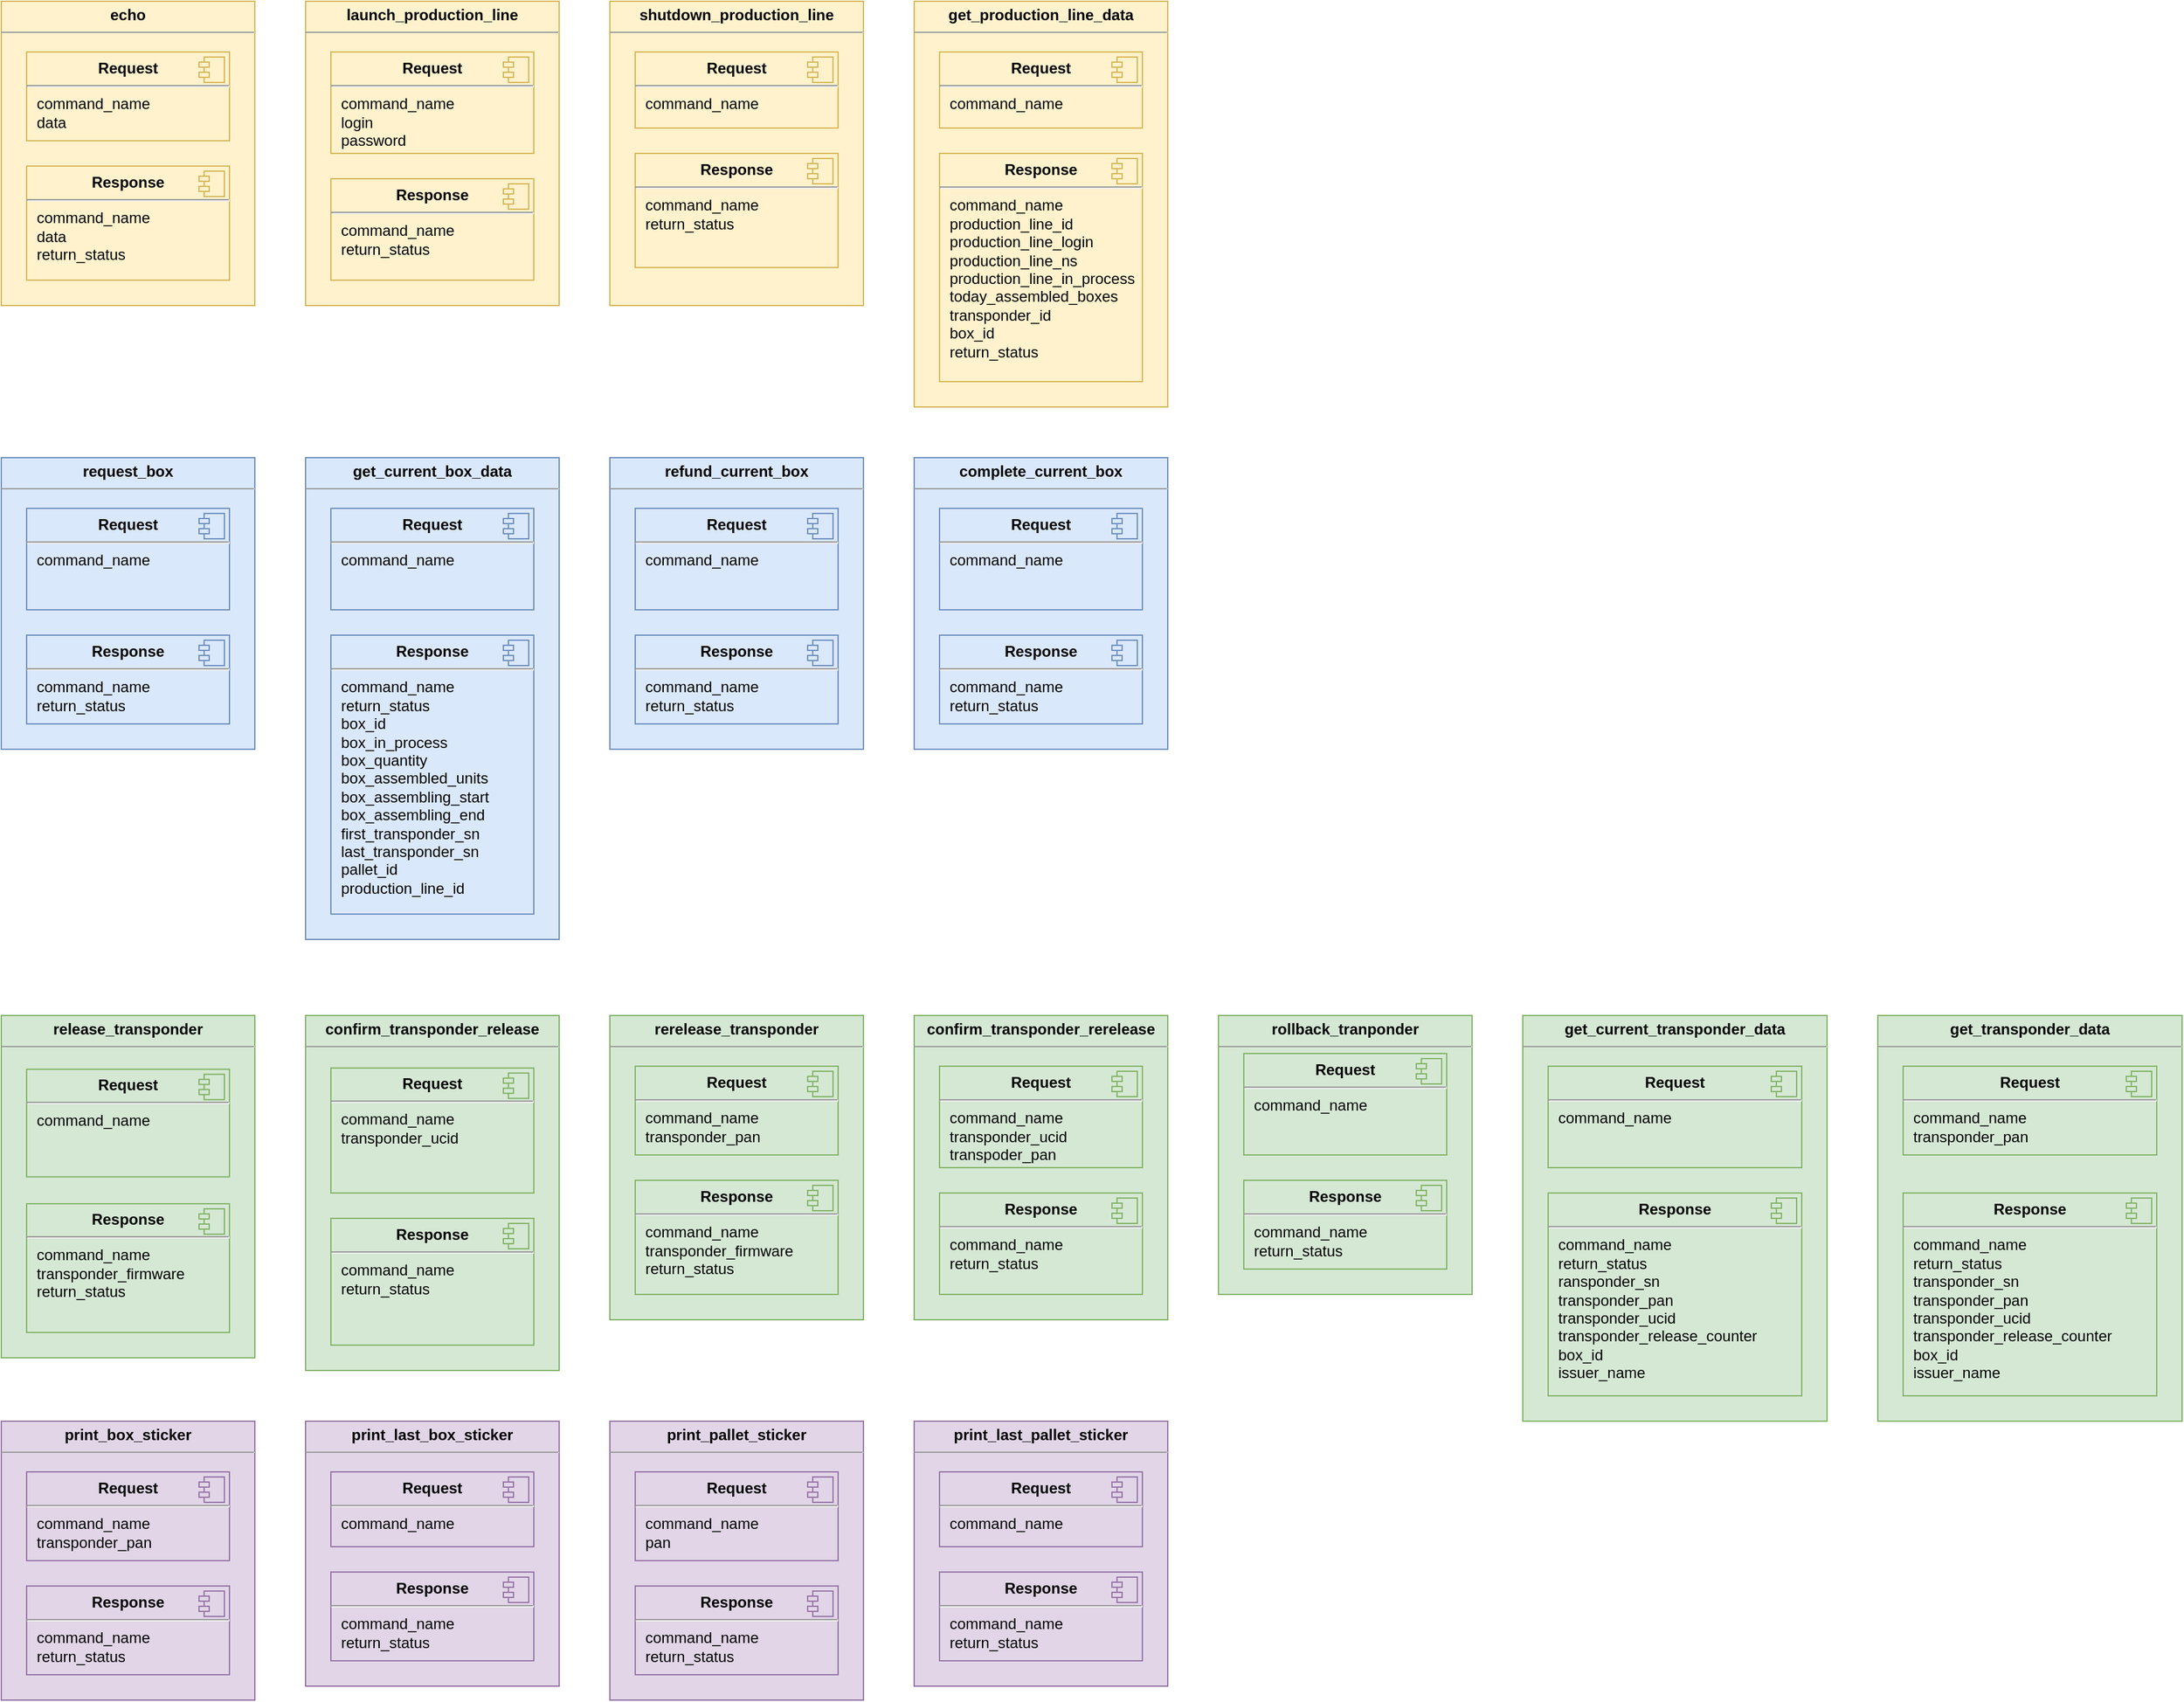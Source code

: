<mxfile version="13.9.9" type="device"><diagram name="Страница — 1" id="kFqAxZqhLaCWA6rK5BQJ"><mxGraphModel dx="1231" dy="3631" grid="1" gridSize="10" guides="1" tooltips="1" connect="1" arrows="1" fold="1" page="0" pageScale="1" pageWidth="3300" pageHeight="4681" math="0" shadow="0"><root><mxCell id="0"/><mxCell id="1" parent="0"/><mxCell id="i1aRWqeUmarmmDyaaDoz-25" value="&lt;p style=&quot;margin: 0px ; margin-top: 4px ; text-align: center&quot;&gt;&lt;b style=&quot;text-align: left&quot;&gt;rerelease_transponder&lt;/b&gt;&lt;br&gt;&lt;/p&gt;&lt;hr size=&quot;1&quot;&gt;&lt;div style=&quot;height: 2px&quot;&gt;&lt;/div&gt;" style="verticalAlign=top;align=left;overflow=fill;fontSize=12;fontFamily=Helvetica;html=1;fillColor=#d5e8d4;strokeColor=#82b366;" parent="1" vertex="1"><mxGeometry x="1320" y="-1240" width="200" height="240" as="geometry"/></mxCell><mxCell id="i1aRWqeUmarmmDyaaDoz-26" value="&lt;p style=&quot;margin: 0px ; margin-top: 6px ; text-align: center&quot;&gt;&lt;span style=&quot;text-align: left&quot;&gt;&lt;b&gt;Request&lt;/b&gt;&lt;/span&gt;&lt;br&gt;&lt;/p&gt;&lt;hr&gt;&lt;p style=&quot;border-color: var(--border-color); margin: 0px 0px 0px 8px;&quot;&gt;command_name&lt;br&gt;&lt;/p&gt;&lt;p style=&quot;border-color: var(--border-color); margin: 0px 0px 0px 8px;&quot;&gt;transponder_pan&lt;/p&gt;&lt;p style=&quot;margin: 0px ; margin-left: 8px&quot;&gt;&lt;br&gt;&lt;/p&gt;&lt;p style=&quot;margin: 0px ; margin-left: 8px&quot;&gt;&lt;br&gt;&lt;/p&gt;" style="align=left;overflow=fill;html=1;dropTarget=0;fillColor=#d5e8d4;strokeColor=#82b366;" parent="1" vertex="1"><mxGeometry x="1340" y="-1200" width="160" height="70" as="geometry"/></mxCell><mxCell id="i1aRWqeUmarmmDyaaDoz-27" value="" style="shape=component;jettyWidth=8;jettyHeight=4;fillColor=#d5e8d4;strokeColor=#82b366;" parent="i1aRWqeUmarmmDyaaDoz-26" vertex="1"><mxGeometry x="1" width="20" height="20" relative="1" as="geometry"><mxPoint x="-24" y="4" as="offset"/></mxGeometry></mxCell><mxCell id="i1aRWqeUmarmmDyaaDoz-28" value="&lt;p style=&quot;margin: 0px ; margin-top: 6px ; text-align: center&quot;&gt;&lt;span style=&quot;text-align: left&quot;&gt;&lt;b&gt;Response&lt;/b&gt;&lt;/span&gt;&lt;br&gt;&lt;/p&gt;&lt;hr&gt;&lt;p style=&quot;margin: 0px 0px 0px 8px&quot;&gt;command_name&lt;br&gt;&lt;/p&gt;&lt;p style=&quot;margin: 0px 0px 0px 8px&quot;&gt;&lt;span&gt;transponder_firmware&lt;/span&gt;&lt;br&gt;&lt;/p&gt;&lt;p style=&quot;margin: 0px ; margin-left: 8px&quot;&gt;return_status&lt;/p&gt;" style="align=left;overflow=fill;html=1;dropTarget=0;fillColor=#d5e8d4;strokeColor=#82b366;" parent="1" vertex="1"><mxGeometry x="1340" y="-1110" width="160" height="90" as="geometry"/></mxCell><mxCell id="i1aRWqeUmarmmDyaaDoz-29" value="" style="shape=component;jettyWidth=8;jettyHeight=4;fillColor=#d5e8d4;strokeColor=#82b366;" parent="i1aRWqeUmarmmDyaaDoz-28" vertex="1"><mxGeometry x="1" width="20" height="20" relative="1" as="geometry"><mxPoint x="-24" y="4" as="offset"/></mxGeometry></mxCell><mxCell id="i1aRWqeUmarmmDyaaDoz-17" value="&lt;p style=&quot;text-align: center ; margin: 4px 0px 0px&quot;&gt;&lt;b&gt;confirm_transponder_release&lt;/b&gt;&lt;/p&gt;&lt;hr size=&quot;1&quot;&gt;&lt;div style=&quot;height: 2px&quot;&gt;&lt;/div&gt;" style="verticalAlign=top;align=left;overflow=fill;fontSize=12;fontFamily=Helvetica;html=1;fillColor=#d5e8d4;strokeColor=#82b366;" parent="1" vertex="1"><mxGeometry x="1080" y="-1240" width="200" height="280" as="geometry"/></mxCell><mxCell id="i1aRWqeUmarmmDyaaDoz-18" value="&lt;p style=&quot;margin: 0px ; margin-top: 6px ; text-align: center&quot;&gt;&lt;span style=&quot;text-align: left&quot;&gt;&lt;b&gt;Request&lt;/b&gt;&lt;/span&gt;&lt;br&gt;&lt;/p&gt;&lt;hr&gt;&lt;p style=&quot;margin: 0px 0px 0px 8px&quot;&gt;command_name&lt;br&gt;&lt;/p&gt;&lt;p style=&quot;margin: 0px 0px 0px 8px&quot;&gt;&lt;span&gt;transponder_ucid&lt;/span&gt;&lt;br&gt;&lt;/p&gt;&lt;p style=&quot;margin: 0px ; margin-left: 8px&quot;&gt;&lt;br&gt;&lt;/p&gt;" style="align=left;overflow=fill;html=1;dropTarget=0;fillColor=#d5e8d4;strokeColor=#82b366;" parent="1" vertex="1"><mxGeometry x="1100" y="-1198.57" width="160" height="98.57" as="geometry"/></mxCell><mxCell id="i1aRWqeUmarmmDyaaDoz-19" value="" style="shape=component;jettyWidth=8;jettyHeight=4;fillColor=#d5e8d4;strokeColor=#82b366;" parent="i1aRWqeUmarmmDyaaDoz-18" vertex="1"><mxGeometry x="1" width="20" height="20" relative="1" as="geometry"><mxPoint x="-24" y="4" as="offset"/></mxGeometry></mxCell><mxCell id="i1aRWqeUmarmmDyaaDoz-20" value="&lt;p style=&quot;margin: 0px ; margin-top: 6px ; text-align: center&quot;&gt;&lt;span style=&quot;text-align: left&quot;&gt;&lt;b&gt;Response&lt;/b&gt;&lt;/span&gt;&lt;br&gt;&lt;/p&gt;&lt;hr&gt;&lt;p style=&quot;margin: 0px 0px 0px 8px&quot;&gt;command_name&lt;br&gt;&lt;/p&gt;&lt;p style=&quot;margin: 0px 0px 0px 8px&quot;&gt;&lt;span&gt;return_status&lt;/span&gt;&lt;br&gt;&lt;/p&gt;" style="align=left;overflow=fill;html=1;dropTarget=0;fillColor=#d5e8d4;strokeColor=#82b366;" parent="1" vertex="1"><mxGeometry x="1100" y="-1080" width="160" height="100" as="geometry"/></mxCell><mxCell id="i1aRWqeUmarmmDyaaDoz-21" value="" style="shape=component;jettyWidth=8;jettyHeight=4;fillColor=#d5e8d4;strokeColor=#82b366;" parent="i1aRWqeUmarmmDyaaDoz-20" vertex="1"><mxGeometry x="1" width="20" height="20" relative="1" as="geometry"><mxPoint x="-24" y="4" as="offset"/></mxGeometry></mxCell><mxCell id="i1aRWqeUmarmmDyaaDoz-31" value="&lt;p style=&quot;text-align: center ; margin: 4px 0px 0px&quot;&gt;&lt;b&gt;confirm_transponder_rerelease&lt;/b&gt;&lt;/p&gt;&lt;hr size=&quot;1&quot;&gt;&lt;div style=&quot;height: 2px&quot;&gt;&lt;/div&gt;" style="verticalAlign=top;align=left;overflow=fill;fontSize=12;fontFamily=Helvetica;html=1;fillColor=#d5e8d4;strokeColor=#82b366;" parent="1" vertex="1"><mxGeometry x="1560" y="-1240" width="200" height="240" as="geometry"/></mxCell><mxCell id="i1aRWqeUmarmmDyaaDoz-32" value="&lt;p style=&quot;margin: 0px ; margin-top: 6px ; text-align: center&quot;&gt;&lt;span style=&quot;text-align: left&quot;&gt;&lt;b&gt;Request&lt;/b&gt;&lt;/span&gt;&lt;br&gt;&lt;/p&gt;&lt;hr&gt;&lt;p style=&quot;margin: 0px ; margin-left: 8px&quot;&gt;command_name&lt;/p&gt;&lt;p style=&quot;margin: 0px ; margin-left: 8px&quot;&gt;transponder_ucid&lt;/p&gt;&lt;p style=&quot;margin: 0px ; margin-left: 8px&quot;&gt;transpoder_pan&lt;/p&gt;" style="align=left;overflow=fill;html=1;dropTarget=0;fillColor=#d5e8d4;strokeColor=#82b366;" parent="1" vertex="1"><mxGeometry x="1580" y="-1200" width="160" height="80" as="geometry"/></mxCell><mxCell id="i1aRWqeUmarmmDyaaDoz-33" value="" style="shape=component;jettyWidth=8;jettyHeight=4;fillColor=#d5e8d4;strokeColor=#82b366;" parent="i1aRWqeUmarmmDyaaDoz-32" vertex="1"><mxGeometry x="1" width="20" height="20" relative="1" as="geometry"><mxPoint x="-24" y="4" as="offset"/></mxGeometry></mxCell><mxCell id="i1aRWqeUmarmmDyaaDoz-34" value="&lt;p style=&quot;margin: 0px ; margin-top: 6px ; text-align: center&quot;&gt;&lt;span style=&quot;text-align: left&quot;&gt;&lt;b&gt;Response&lt;/b&gt;&lt;/span&gt;&lt;br&gt;&lt;/p&gt;&lt;hr&gt;&lt;p style=&quot;margin: 0px 0px 0px 8px&quot;&gt;command_name&lt;br&gt;&lt;/p&gt;&lt;p style=&quot;margin: 0px 0px 0px 8px&quot;&gt;&lt;span&gt;return_status&lt;/span&gt;&lt;br&gt;&lt;/p&gt;" style="align=left;overflow=fill;html=1;dropTarget=0;fillColor=#d5e8d4;strokeColor=#82b366;" parent="1" vertex="1"><mxGeometry x="1580" y="-1100" width="160" height="80" as="geometry"/></mxCell><mxCell id="i1aRWqeUmarmmDyaaDoz-35" value="" style="shape=component;jettyWidth=8;jettyHeight=4;fillColor=#d5e8d4;strokeColor=#82b366;" parent="i1aRWqeUmarmmDyaaDoz-34" vertex="1"><mxGeometry x="1" width="20" height="20" relative="1" as="geometry"><mxPoint x="-24" y="4" as="offset"/></mxGeometry></mxCell><mxCell id="i1aRWqeUmarmmDyaaDoz-44" value="&lt;p style=&quot;text-align: center ; margin: 4px 0px 0px&quot;&gt;&lt;b&gt;launch_production_line&lt;/b&gt;&lt;/p&gt;&lt;hr size=&quot;1&quot;&gt;&lt;div style=&quot;height: 2px&quot;&gt;&lt;/div&gt;" style="verticalAlign=top;align=left;overflow=fill;fontSize=12;fontFamily=Helvetica;html=1;strokeColor=#d6b656;fillColor=#fff2cc;" parent="1" vertex="1"><mxGeometry x="1080" y="-2040" width="200" height="240" as="geometry"/></mxCell><mxCell id="i1aRWqeUmarmmDyaaDoz-45" value="&lt;p style=&quot;margin: 0px ; margin-top: 6px ; text-align: center&quot;&gt;&lt;span style=&quot;text-align: left&quot;&gt;&lt;b&gt;Request&lt;/b&gt;&lt;/span&gt;&lt;br&gt;&lt;/p&gt;&lt;hr&gt;&lt;p style=&quot;margin: 0px ; margin-left: 8px&quot;&gt;command_name&lt;br&gt;&lt;/p&gt;&lt;p style=&quot;margin: 0px ; margin-left: 8px&quot;&gt;login&lt;/p&gt;&lt;p style=&quot;margin: 0px ; margin-left: 8px&quot;&gt;password&lt;/p&gt;&lt;p style=&quot;margin: 0px ; margin-left: 8px&quot;&gt;&lt;br&gt;&lt;/p&gt;" style="align=left;overflow=fill;html=1;dropTarget=0;fillColor=#fff2cc;strokeColor=#d6b656;" parent="1" vertex="1"><mxGeometry x="1100" y="-2000" width="160" height="80" as="geometry"/></mxCell><mxCell id="i1aRWqeUmarmmDyaaDoz-46" value="" style="shape=component;jettyWidth=8;jettyHeight=4;fillColor=#fff2cc;strokeColor=#d6b656;" parent="i1aRWqeUmarmmDyaaDoz-45" vertex="1"><mxGeometry x="1" width="20" height="20" relative="1" as="geometry"><mxPoint x="-24" y="4" as="offset"/></mxGeometry></mxCell><mxCell id="i1aRWqeUmarmmDyaaDoz-47" value="&lt;p style=&quot;margin: 0px ; margin-top: 6px ; text-align: center&quot;&gt;&lt;span style=&quot;text-align: left&quot;&gt;&lt;b&gt;Response&lt;/b&gt;&lt;/span&gt;&lt;br&gt;&lt;/p&gt;&lt;hr&gt;&lt;p style=&quot;margin: 0px 0px 0px 8px&quot;&gt;command_name&lt;br&gt;&lt;/p&gt;&lt;p style=&quot;margin: 0px ; margin-left: 8px&quot;&gt;&lt;span&gt;return_status&lt;/span&gt;&lt;/p&gt;&lt;p style=&quot;margin: 0px ; margin-left: 8px&quot;&gt;&lt;br&gt;&lt;/p&gt;&lt;p style=&quot;margin: 0px ; margin-left: 8px&quot;&gt;&lt;br&gt;&lt;/p&gt;" style="align=left;overflow=fill;html=1;dropTarget=0;fillColor=#fff2cc;strokeColor=#d6b656;" parent="1" vertex="1"><mxGeometry x="1100" y="-1900" width="160" height="80" as="geometry"/></mxCell><mxCell id="i1aRWqeUmarmmDyaaDoz-48" value="" style="shape=component;jettyWidth=8;jettyHeight=4;fillColor=#fff2cc;strokeColor=#d6b656;" parent="i1aRWqeUmarmmDyaaDoz-47" vertex="1"><mxGeometry x="1" width="20" height="20" relative="1" as="geometry"><mxPoint x="-24" y="4" as="offset"/></mxGeometry></mxCell><mxCell id="1n4xFFLPmtJnN53PhAfy-1" value="&lt;p style=&quot;text-align: center; margin: 4px 0px 0px;&quot;&gt;&lt;b&gt;echo&lt;/b&gt;&lt;/p&gt;&lt;hr size=&quot;1&quot;&gt;&lt;div style=&quot;height: 2px&quot;&gt;&lt;/div&gt;" style="verticalAlign=top;align=left;overflow=fill;fontSize=12;fontFamily=Helvetica;html=1;fillColor=#fff2cc;strokeColor=#d6b656;" parent="1" vertex="1"><mxGeometry x="840" y="-2040" width="200" height="240" as="geometry"/></mxCell><mxCell id="1n4xFFLPmtJnN53PhAfy-2" value="&lt;p style=&quot;margin: 0px ; margin-top: 6px ; text-align: center&quot;&gt;&lt;span style=&quot;text-align: left&quot;&gt;&lt;b&gt;Request&lt;/b&gt;&lt;/span&gt;&lt;br&gt;&lt;/p&gt;&lt;hr&gt;&lt;p style=&quot;margin: 0px ; margin-left: 8px&quot;&gt;command_name&lt;br&gt;&lt;/p&gt;&lt;p style=&quot;margin: 0px ; margin-left: 8px&quot;&gt;data&lt;/p&gt;&lt;p style=&quot;margin: 0px ; margin-left: 8px&quot;&gt;&lt;br&gt;&lt;/p&gt;" style="align=left;overflow=fill;html=1;dropTarget=0;fillColor=#fff2cc;strokeColor=#d6b656;" parent="1" vertex="1"><mxGeometry x="860" y="-2000" width="160" height="70" as="geometry"/></mxCell><mxCell id="1n4xFFLPmtJnN53PhAfy-3" value="" style="shape=component;jettyWidth=8;jettyHeight=4;fillColor=#fff2cc;strokeColor=#d6b656;" parent="1n4xFFLPmtJnN53PhAfy-2" vertex="1"><mxGeometry x="1" width="20" height="20" relative="1" as="geometry"><mxPoint x="-24" y="4" as="offset"/></mxGeometry></mxCell><mxCell id="1n4xFFLPmtJnN53PhAfy-4" value="&lt;p style=&quot;margin: 0px ; margin-top: 6px ; text-align: center&quot;&gt;&lt;span style=&quot;text-align: left&quot;&gt;&lt;b&gt;Response&lt;/b&gt;&lt;/span&gt;&lt;br&gt;&lt;/p&gt;&lt;hr&gt;&lt;p style=&quot;margin: 0px 0px 0px 8px&quot;&gt;command_name&lt;br&gt;&lt;/p&gt;&lt;p style=&quot;margin: 0px ; margin-left: 8px&quot;&gt;data&lt;/p&gt;&lt;p style=&quot;margin: 0px ; margin-left: 8px&quot;&gt;return_status&lt;br&gt;&lt;/p&gt;&lt;p style=&quot;margin: 0px ; margin-left: 8px&quot;&gt;&lt;br&gt;&lt;/p&gt;&lt;p style=&quot;margin: 0px ; margin-left: 8px&quot;&gt;&lt;br&gt;&lt;/p&gt;" style="align=left;overflow=fill;html=1;dropTarget=0;fillColor=#fff2cc;strokeColor=#d6b656;" parent="1" vertex="1"><mxGeometry x="860" y="-1910" width="160" height="90" as="geometry"/></mxCell><mxCell id="1n4xFFLPmtJnN53PhAfy-5" value="" style="shape=component;jettyWidth=8;jettyHeight=4;fillColor=#fff2cc;strokeColor=#d6b656;" parent="1n4xFFLPmtJnN53PhAfy-4" vertex="1"><mxGeometry x="1" width="20" height="20" relative="1" as="geometry"><mxPoint x="-24" y="4" as="offset"/></mxGeometry></mxCell><mxCell id="IBMiSXN4Z4BnC2q4ii5H-1" value="&lt;p style=&quot;text-align: center ; margin: 4px 0px 0px&quot;&gt;&lt;b&gt;print_box_sticker&lt;/b&gt;&lt;/p&gt;&lt;hr size=&quot;1&quot;&gt;&lt;div style=&quot;height: 2px&quot;&gt;&lt;/div&gt;" style="verticalAlign=top;align=left;overflow=fill;fontSize=12;fontFamily=Helvetica;html=1;fillColor=#e1d5e7;strokeColor=#9673a6;" parent="1" vertex="1"><mxGeometry x="840" y="-920" width="200" height="220" as="geometry"/></mxCell><mxCell id="IBMiSXN4Z4BnC2q4ii5H-2" value="&lt;p style=&quot;margin: 0px ; margin-top: 6px ; text-align: center&quot;&gt;&lt;span style=&quot;text-align: left&quot;&gt;&lt;b&gt;Request&lt;/b&gt;&lt;/span&gt;&lt;br&gt;&lt;/p&gt;&lt;hr&gt;&lt;p style=&quot;margin: 0px ; margin-left: 8px&quot;&gt;command_name&lt;br&gt;&lt;/p&gt;&lt;p style=&quot;margin: 0px ; margin-left: 8px&quot;&gt;transponder_pan&lt;/p&gt;&lt;p style=&quot;margin: 0px ; margin-left: 8px&quot;&gt;&lt;br&gt;&lt;/p&gt;&lt;p style=&quot;margin: 0px ; margin-left: 8px&quot;&gt;&lt;br&gt;&lt;/p&gt;" style="align=left;overflow=fill;html=1;dropTarget=0;fillColor=#e1d5e7;strokeColor=#9673a6;" parent="1" vertex="1"><mxGeometry x="860" y="-880" width="160" height="70" as="geometry"/></mxCell><mxCell id="IBMiSXN4Z4BnC2q4ii5H-3" value="" style="shape=component;jettyWidth=8;jettyHeight=4;fillColor=#e1d5e7;strokeColor=#9673a6;" parent="IBMiSXN4Z4BnC2q4ii5H-2" vertex="1"><mxGeometry x="1" width="20" height="20" relative="1" as="geometry"><mxPoint x="-24" y="4" as="offset"/></mxGeometry></mxCell><mxCell id="IBMiSXN4Z4BnC2q4ii5H-4" value="&lt;p style=&quot;margin: 0px ; margin-top: 6px ; text-align: center&quot;&gt;&lt;span style=&quot;text-align: left&quot;&gt;&lt;b&gt;Response&lt;/b&gt;&lt;/span&gt;&lt;br&gt;&lt;/p&gt;&lt;hr&gt;&lt;p style=&quot;margin: 0px 0px 0px 8px&quot;&gt;command_name&lt;br&gt;&lt;/p&gt;&lt;p style=&quot;margin: 0px 0px 0px 8px&quot;&gt;&lt;span&gt;return_status&lt;/span&gt;&lt;br&gt;&lt;/p&gt;&lt;p style=&quot;margin: 0px ; margin-left: 8px&quot;&gt;&lt;br&gt;&lt;/p&gt;&lt;p style=&quot;margin: 0px ; margin-left: 8px&quot;&gt;&lt;br&gt;&lt;/p&gt;&lt;p style=&quot;margin: 0px ; margin-left: 8px&quot;&gt;&lt;br&gt;&lt;/p&gt;" style="align=left;overflow=fill;html=1;dropTarget=0;fillColor=#e1d5e7;strokeColor=#9673a6;" parent="1" vertex="1"><mxGeometry x="860" y="-790" width="160" height="70" as="geometry"/></mxCell><mxCell id="IBMiSXN4Z4BnC2q4ii5H-5" value="" style="shape=component;jettyWidth=8;jettyHeight=4;fillColor=#e1d5e7;strokeColor=#9673a6;" parent="IBMiSXN4Z4BnC2q4ii5H-4" vertex="1"><mxGeometry x="1" width="20" height="20" relative="1" as="geometry"><mxPoint x="-24" y="4" as="offset"/></mxGeometry></mxCell><mxCell id="IBMiSXN4Z4BnC2q4ii5H-11" value="&lt;p style=&quot;text-align: center ; margin: 4px 0px 0px&quot;&gt;&lt;b&gt;print_pallet_sticker&lt;/b&gt;&lt;/p&gt;&lt;hr size=&quot;1&quot;&gt;&lt;div style=&quot;height: 2px&quot;&gt;&lt;/div&gt;" style="verticalAlign=top;align=left;overflow=fill;fontSize=12;fontFamily=Helvetica;html=1;fillColor=#e1d5e7;strokeColor=#9673a6;" parent="1" vertex="1"><mxGeometry x="1320" y="-920" width="200" height="220" as="geometry"/></mxCell><mxCell id="IBMiSXN4Z4BnC2q4ii5H-12" value="&lt;p style=&quot;margin: 0px ; margin-top: 6px ; text-align: center&quot;&gt;&lt;span style=&quot;text-align: left&quot;&gt;&lt;b&gt;Request&lt;/b&gt;&lt;/span&gt;&lt;br&gt;&lt;/p&gt;&lt;hr&gt;&lt;p style=&quot;margin: 0px ; margin-left: 8px&quot;&gt;command_name&lt;br&gt;&lt;/p&gt;&lt;p style=&quot;margin: 0px ; margin-left: 8px&quot;&gt;pan&lt;/p&gt;&lt;p style=&quot;margin: 0px ; margin-left: 8px&quot;&gt;&lt;br&gt;&lt;/p&gt;&lt;p style=&quot;margin: 0px ; margin-left: 8px&quot;&gt;&lt;br&gt;&lt;/p&gt;" style="align=left;overflow=fill;html=1;dropTarget=0;fillColor=#e1d5e7;strokeColor=#9673a6;" parent="1" vertex="1"><mxGeometry x="1340" y="-880" width="160" height="70" as="geometry"/></mxCell><mxCell id="IBMiSXN4Z4BnC2q4ii5H-13" value="" style="shape=component;jettyWidth=8;jettyHeight=4;fillColor=#e1d5e7;strokeColor=#9673a6;" parent="IBMiSXN4Z4BnC2q4ii5H-12" vertex="1"><mxGeometry x="1" width="20" height="20" relative="1" as="geometry"><mxPoint x="-24" y="4" as="offset"/></mxGeometry></mxCell><mxCell id="IBMiSXN4Z4BnC2q4ii5H-14" value="&lt;p style=&quot;margin: 0px ; margin-top: 6px ; text-align: center&quot;&gt;&lt;span style=&quot;text-align: left&quot;&gt;&lt;b&gt;Response&lt;/b&gt;&lt;/span&gt;&lt;br&gt;&lt;/p&gt;&lt;hr&gt;&lt;p style=&quot;margin: 0px 0px 0px 8px&quot;&gt;command_name&lt;br&gt;&lt;/p&gt;&lt;p style=&quot;margin: 0px 0px 0px 8px&quot;&gt;&lt;span&gt;return_status&lt;/span&gt;&lt;br&gt;&lt;/p&gt;&lt;p style=&quot;margin: 0px ; margin-left: 8px&quot;&gt;&lt;br&gt;&lt;/p&gt;&lt;p style=&quot;margin: 0px ; margin-left: 8px&quot;&gt;&lt;br&gt;&lt;/p&gt;&lt;p style=&quot;margin: 0px ; margin-left: 8px&quot;&gt;&lt;br&gt;&lt;/p&gt;" style="align=left;overflow=fill;html=1;dropTarget=0;fillColor=#e1d5e7;strokeColor=#9673a6;" parent="1" vertex="1"><mxGeometry x="1340" y="-790" width="160" height="70" as="geometry"/></mxCell><mxCell id="IBMiSXN4Z4BnC2q4ii5H-15" value="" style="shape=component;jettyWidth=8;jettyHeight=4;fillColor=#e1d5e7;strokeColor=#9673a6;" parent="IBMiSXN4Z4BnC2q4ii5H-14" vertex="1"><mxGeometry x="1" width="20" height="20" relative="1" as="geometry"><mxPoint x="-24" y="4" as="offset"/></mxGeometry></mxCell><mxCell id="IBMiSXN4Z4BnC2q4ii5H-20" value="&lt;p style=&quot;text-align: center ; margin: 4px 0px 0px&quot;&gt;&lt;b&gt;print_last_box_sticker&lt;/b&gt;&lt;/p&gt;&lt;hr size=&quot;1&quot;&gt;&lt;div style=&quot;height: 2px&quot;&gt;&lt;/div&gt;" style="verticalAlign=top;align=left;overflow=fill;fontSize=12;fontFamily=Helvetica;html=1;fillColor=#e1d5e7;strokeColor=#9673a6;" parent="1" vertex="1"><mxGeometry x="1080" y="-920" width="200" height="209" as="geometry"/></mxCell><mxCell id="IBMiSXN4Z4BnC2q4ii5H-21" value="&lt;p style=&quot;margin: 0px ; margin-top: 6px ; text-align: center&quot;&gt;&lt;span style=&quot;text-align: left&quot;&gt;&lt;b&gt;Request&lt;/b&gt;&lt;/span&gt;&lt;br&gt;&lt;/p&gt;&lt;hr&gt;&lt;p style=&quot;margin: 0px ; margin-left: 8px&quot;&gt;command_name&lt;/p&gt;&lt;p style=&quot;margin: 0px ; margin-left: 8px&quot;&gt;&lt;br&gt;&lt;/p&gt;&lt;p style=&quot;margin: 0px ; margin-left: 8px&quot;&gt;&lt;br&gt;&lt;/p&gt;" style="align=left;overflow=fill;html=1;dropTarget=0;fillColor=#e1d5e7;strokeColor=#9673a6;" parent="1" vertex="1"><mxGeometry x="1100" y="-880" width="160" height="59" as="geometry"/></mxCell><mxCell id="IBMiSXN4Z4BnC2q4ii5H-22" value="" style="shape=component;jettyWidth=8;jettyHeight=4;fillColor=#e1d5e7;strokeColor=#9673a6;" parent="IBMiSXN4Z4BnC2q4ii5H-21" vertex="1"><mxGeometry x="1" width="20" height="20" relative="1" as="geometry"><mxPoint x="-24" y="4" as="offset"/></mxGeometry></mxCell><mxCell id="IBMiSXN4Z4BnC2q4ii5H-23" value="&lt;p style=&quot;margin: 0px ; margin-top: 6px ; text-align: center&quot;&gt;&lt;span style=&quot;text-align: left&quot;&gt;&lt;b&gt;Response&lt;/b&gt;&lt;/span&gt;&lt;br&gt;&lt;/p&gt;&lt;hr&gt;&lt;p style=&quot;margin: 0px 0px 0px 8px&quot;&gt;command_name&lt;br&gt;&lt;/p&gt;&lt;p style=&quot;margin: 0px 0px 0px 8px&quot;&gt;&lt;span&gt;return_status&lt;/span&gt;&lt;br&gt;&lt;/p&gt;&lt;p style=&quot;margin: 0px ; margin-left: 8px&quot;&gt;&lt;br&gt;&lt;/p&gt;&lt;p style=&quot;margin: 0px ; margin-left: 8px&quot;&gt;&lt;br&gt;&lt;/p&gt;&lt;p style=&quot;margin: 0px ; margin-left: 8px&quot;&gt;&lt;br&gt;&lt;/p&gt;" style="align=left;overflow=fill;html=1;dropTarget=0;fillColor=#e1d5e7;strokeColor=#9673a6;" parent="1" vertex="1"><mxGeometry x="1100" y="-801" width="160" height="70" as="geometry"/></mxCell><mxCell id="IBMiSXN4Z4BnC2q4ii5H-24" value="" style="shape=component;jettyWidth=8;jettyHeight=4;fillColor=#e1d5e7;strokeColor=#9673a6;" parent="IBMiSXN4Z4BnC2q4ii5H-23" vertex="1"><mxGeometry x="1" width="20" height="20" relative="1" as="geometry"><mxPoint x="-24" y="4" as="offset"/></mxGeometry></mxCell><mxCell id="IBMiSXN4Z4BnC2q4ii5H-29" value="&lt;p style=&quot;text-align: center ; margin: 4px 0px 0px&quot;&gt;&lt;b&gt;print_last_pallet_sticker&lt;/b&gt;&lt;/p&gt;&lt;hr size=&quot;1&quot;&gt;&lt;div style=&quot;height: 2px&quot;&gt;&lt;/div&gt;" style="verticalAlign=top;align=left;overflow=fill;fontSize=12;fontFamily=Helvetica;html=1;fillColor=#e1d5e7;strokeColor=#9673a6;" parent="1" vertex="1"><mxGeometry x="1560" y="-920" width="200" height="209" as="geometry"/></mxCell><mxCell id="IBMiSXN4Z4BnC2q4ii5H-30" value="&lt;p style=&quot;margin: 0px ; margin-top: 6px ; text-align: center&quot;&gt;&lt;span style=&quot;text-align: left&quot;&gt;&lt;b&gt;Request&lt;/b&gt;&lt;/span&gt;&lt;br&gt;&lt;/p&gt;&lt;hr&gt;&lt;p style=&quot;margin: 0px ; margin-left: 8px&quot;&gt;command_name&lt;/p&gt;&lt;p style=&quot;margin: 0px ; margin-left: 8px&quot;&gt;&lt;br&gt;&lt;/p&gt;&lt;p style=&quot;margin: 0px ; margin-left: 8px&quot;&gt;&lt;br&gt;&lt;/p&gt;" style="align=left;overflow=fill;html=1;dropTarget=0;fillColor=#e1d5e7;strokeColor=#9673a6;" parent="1" vertex="1"><mxGeometry x="1580" y="-880" width="160" height="59" as="geometry"/></mxCell><mxCell id="IBMiSXN4Z4BnC2q4ii5H-31" value="" style="shape=component;jettyWidth=8;jettyHeight=4;fillColor=#e1d5e7;strokeColor=#9673a6;" parent="IBMiSXN4Z4BnC2q4ii5H-30" vertex="1"><mxGeometry x="1" width="20" height="20" relative="1" as="geometry"><mxPoint x="-24" y="4" as="offset"/></mxGeometry></mxCell><mxCell id="IBMiSXN4Z4BnC2q4ii5H-32" value="&lt;p style=&quot;margin: 0px ; margin-top: 6px ; text-align: center&quot;&gt;&lt;span style=&quot;text-align: left&quot;&gt;&lt;b&gt;Response&lt;/b&gt;&lt;/span&gt;&lt;br&gt;&lt;/p&gt;&lt;hr&gt;&lt;p style=&quot;margin: 0px 0px 0px 8px&quot;&gt;command_name&lt;br&gt;&lt;/p&gt;&lt;p style=&quot;margin: 0px 0px 0px 8px&quot;&gt;&lt;span&gt;return_status&lt;/span&gt;&lt;br&gt;&lt;/p&gt;&lt;p style=&quot;margin: 0px ; margin-left: 8px&quot;&gt;&lt;br&gt;&lt;/p&gt;&lt;p style=&quot;margin: 0px ; margin-left: 8px&quot;&gt;&lt;br&gt;&lt;/p&gt;&lt;p style=&quot;margin: 0px ; margin-left: 8px&quot;&gt;&lt;br&gt;&lt;/p&gt;" style="align=left;overflow=fill;html=1;dropTarget=0;fillColor=#e1d5e7;strokeColor=#9673a6;" parent="1" vertex="1"><mxGeometry x="1580" y="-801" width="160" height="70" as="geometry"/></mxCell><mxCell id="IBMiSXN4Z4BnC2q4ii5H-33" value="" style="shape=component;jettyWidth=8;jettyHeight=4;fillColor=#e1d5e7;strokeColor=#9673a6;" parent="IBMiSXN4Z4BnC2q4ii5H-32" vertex="1"><mxGeometry x="1" width="20" height="20" relative="1" as="geometry"><mxPoint x="-24" y="4" as="offset"/></mxGeometry></mxCell><mxCell id="tZAkMe6xcDXeaFTMS7hM-1" value="&lt;p style=&quot;margin: 0px ; margin-top: 4px ; text-align: center&quot;&gt;&lt;b style=&quot;text-align: left&quot;&gt;rollback_tranponder&lt;/b&gt;&lt;br&gt;&lt;/p&gt;&lt;hr size=&quot;1&quot;&gt;&lt;div style=&quot;height: 2px&quot;&gt;&lt;/div&gt;" style="verticalAlign=top;align=left;overflow=fill;fontSize=12;fontFamily=Helvetica;html=1;fillColor=#d5e8d4;strokeColor=#82b366;" parent="1" vertex="1"><mxGeometry x="1800" y="-1240" width="200" height="220" as="geometry"/></mxCell><mxCell id="tZAkMe6xcDXeaFTMS7hM-2" value="&lt;p style=&quot;margin: 0px ; margin-top: 6px ; text-align: center&quot;&gt;&lt;span style=&quot;text-align: left&quot;&gt;&lt;b&gt;Request&lt;/b&gt;&lt;/span&gt;&lt;br&gt;&lt;/p&gt;&lt;hr&gt;&lt;p style=&quot;margin: 0px ; margin-left: 8px&quot;&gt;command_name&lt;br&gt;&lt;/p&gt;&lt;p style=&quot;margin: 0px ; margin-left: 8px&quot;&gt;&lt;br&gt;&lt;/p&gt;" style="align=left;overflow=fill;html=1;dropTarget=0;fillColor=#d5e8d4;strokeColor=#82b366;" parent="1" vertex="1"><mxGeometry x="1820" y="-1210" width="160" height="80" as="geometry"/></mxCell><mxCell id="tZAkMe6xcDXeaFTMS7hM-3" value="" style="shape=component;jettyWidth=8;jettyHeight=4;fillColor=#d5e8d4;strokeColor=#82b366;" parent="tZAkMe6xcDXeaFTMS7hM-2" vertex="1"><mxGeometry x="1" width="20" height="20" relative="1" as="geometry"><mxPoint x="-24" y="4" as="offset"/></mxGeometry></mxCell><mxCell id="tZAkMe6xcDXeaFTMS7hM-4" value="&lt;p style=&quot;margin: 0px ; margin-top: 6px ; text-align: center&quot;&gt;&lt;span style=&quot;text-align: left&quot;&gt;&lt;b&gt;Response&lt;/b&gt;&lt;/span&gt;&lt;br&gt;&lt;/p&gt;&lt;hr&gt;&lt;p style=&quot;margin: 0px 0px 0px 8px&quot;&gt;command_name&lt;br&gt;&lt;/p&gt;&lt;p style=&quot;margin: 0px 0px 0px 8px&quot;&gt;&lt;span&gt;return_status&lt;/span&gt;&lt;br&gt;&lt;/p&gt;" style="align=left;overflow=fill;html=1;dropTarget=0;fillColor=#d5e8d4;strokeColor=#82b366;" parent="1" vertex="1"><mxGeometry x="1820" y="-1110" width="160" height="70" as="geometry"/></mxCell><mxCell id="tZAkMe6xcDXeaFTMS7hM-5" value="" style="shape=component;jettyWidth=8;jettyHeight=4;fillColor=#d5e8d4;strokeColor=#82b366;" parent="tZAkMe6xcDXeaFTMS7hM-4" vertex="1"><mxGeometry x="1" width="20" height="20" relative="1" as="geometry"><mxPoint x="-24" y="4" as="offset"/></mxGeometry></mxCell><mxCell id="wfuIW9TilBbVlw1HXsoY-1" value="&lt;p style=&quot;text-align: center ; margin: 4px 0px 0px&quot;&gt;&lt;b&gt;get_current_box_data&lt;/b&gt;&lt;/p&gt;&lt;hr size=&quot;1&quot;&gt;&lt;div style=&quot;height: 2px&quot;&gt;&lt;/div&gt;" style="verticalAlign=top;align=left;overflow=fill;fontSize=12;fontFamily=Helvetica;html=1;strokeColor=#6c8ebf;fillColor=#dae8fc;" parent="1" vertex="1"><mxGeometry x="1080" y="-1680" width="200" height="380" as="geometry"/></mxCell><mxCell id="wfuIW9TilBbVlw1HXsoY-2" value="&lt;p style=&quot;margin: 0px ; margin-top: 6px ; text-align: center&quot;&gt;&lt;span style=&quot;text-align: left&quot;&gt;&lt;b&gt;Request&lt;/b&gt;&lt;/span&gt;&lt;br&gt;&lt;/p&gt;&lt;hr&gt;&lt;p style=&quot;margin: 0px ; margin-left: 8px&quot;&gt;command_name&lt;/p&gt;&lt;p style=&quot;margin: 0px ; margin-left: 8px&quot;&gt;&lt;br&gt;&lt;/p&gt;" style="align=left;overflow=fill;html=1;dropTarget=0;fillColor=#dae8fc;strokeColor=#6c8ebf;" parent="1" vertex="1"><mxGeometry x="1100" y="-1640" width="160" height="80" as="geometry"/></mxCell><mxCell id="wfuIW9TilBbVlw1HXsoY-3" value="" style="shape=component;jettyWidth=8;jettyHeight=4;fillColor=#dae8fc;strokeColor=#6c8ebf;" parent="wfuIW9TilBbVlw1HXsoY-2" vertex="1"><mxGeometry x="1" width="20" height="20" relative="1" as="geometry"><mxPoint x="-24" y="4" as="offset"/></mxGeometry></mxCell><mxCell id="wfuIW9TilBbVlw1HXsoY-4" value="&lt;p style=&quot;margin: 0px ; margin-top: 6px ; text-align: center&quot;&gt;&lt;span style=&quot;text-align: left&quot;&gt;&lt;b&gt;Response&lt;/b&gt;&lt;/span&gt;&lt;br&gt;&lt;/p&gt;&lt;hr&gt;&lt;p style=&quot;margin: 0px 0px 0px 8px&quot;&gt;command_name&lt;br&gt;&lt;/p&gt;&lt;p style=&quot;margin: 0px ; margin-left: 8px&quot;&gt;&lt;span&gt;return_status&lt;/span&gt;&lt;br&gt;&lt;/p&gt;&lt;p style=&quot;margin: 0px 0px 0px 8px&quot;&gt;box_id&lt;br&gt;&lt;/p&gt;&lt;p style=&quot;margin: 0px ; margin-left: 8px&quot;&gt;box_in_process&lt;br&gt;&lt;/p&gt;&lt;p style=&quot;margin: 0px ; margin-left: 8px&quot;&gt;box_quantity&lt;br&gt;&lt;/p&gt;&lt;p style=&quot;margin: 0px ; margin-left: 8px&quot;&gt;box_assembled_units&lt;br&gt;&lt;/p&gt;&lt;p style=&quot;margin: 0px ; margin-left: 8px&quot;&gt;box_assembling_start&lt;br&gt;&lt;/p&gt;&lt;p style=&quot;margin: 0px ; margin-left: 8px&quot;&gt;box_assembling_end&lt;br&gt;&lt;/p&gt;&lt;p style=&quot;margin: 0px ; margin-left: 8px&quot;&gt;first_transponder_sn&lt;/p&gt;&lt;p style=&quot;margin: 0px ; margin-left: 8px&quot;&gt;last_transponder_sn&lt;br&gt;&lt;/p&gt;&lt;p style=&quot;margin: 0px ; margin-left: 8px&quot;&gt;pallet_id&lt;br&gt;&lt;/p&gt;&lt;p style=&quot;margin: 0px ; margin-left: 8px&quot;&gt;production_line_id&lt;br&gt;&lt;/p&gt;&lt;p style=&quot;margin: 0px ; margin-left: 8px&quot;&gt;&lt;br&gt;&lt;/p&gt;" style="align=left;overflow=fill;html=1;dropTarget=0;fillColor=#dae8fc;strokeColor=#6c8ebf;" parent="1" vertex="1"><mxGeometry x="1100" y="-1540" width="160" height="220" as="geometry"/></mxCell><mxCell id="wfuIW9TilBbVlw1HXsoY-5" value="" style="shape=component;jettyWidth=8;jettyHeight=4;fillColor=#dae8fc;strokeColor=#6c8ebf;" parent="wfuIW9TilBbVlw1HXsoY-4" vertex="1"><mxGeometry x="1" width="20" height="20" relative="1" as="geometry"><mxPoint x="-24" y="4" as="offset"/></mxGeometry></mxCell><mxCell id="i1aRWqeUmarmmDyaaDoz-38" value="&lt;p style=&quot;margin: 0px ; margin-top: 4px ; text-align: center&quot;&gt;&lt;b style=&quot;text-align: left&quot;&gt;release_transponder&lt;/b&gt;&lt;br&gt;&lt;/p&gt;&lt;hr size=&quot;1&quot;&gt;&lt;div style=&quot;height: 2px&quot;&gt;&lt;/div&gt;" style="verticalAlign=top;align=left;overflow=fill;fontSize=12;fontFamily=Helvetica;html=1;fillColor=#d5e8d4;strokeColor=#82b366;" parent="1" vertex="1"><mxGeometry x="840" y="-1240" width="200" height="270" as="geometry"/></mxCell><mxCell id="i1aRWqeUmarmmDyaaDoz-39" value="&lt;p style=&quot;margin: 0px ; margin-top: 6px ; text-align: center&quot;&gt;&lt;span style=&quot;text-align: left&quot;&gt;&lt;b&gt;Request&lt;/b&gt;&lt;/span&gt;&lt;br&gt;&lt;/p&gt;&lt;hr&gt;&lt;p style=&quot;margin: 0px ; margin-left: 8px&quot;&gt;command_name&lt;br&gt;&lt;/p&gt;&lt;p style=&quot;margin: 0px ; margin-left: 8px&quot;&gt;&lt;br&gt;&lt;/p&gt;" style="align=left;overflow=fill;html=1;dropTarget=0;fillColor=#d5e8d4;strokeColor=#82b366;" parent="1" vertex="1"><mxGeometry x="860" y="-1197.576" width="160" height="84.848" as="geometry"/></mxCell><mxCell id="i1aRWqeUmarmmDyaaDoz-40" value="" style="shape=component;jettyWidth=8;jettyHeight=4;fillColor=#d5e8d4;strokeColor=#82b366;" parent="i1aRWqeUmarmmDyaaDoz-39" vertex="1"><mxGeometry x="1" width="20" height="20" relative="1" as="geometry"><mxPoint x="-24" y="4" as="offset"/></mxGeometry></mxCell><mxCell id="i1aRWqeUmarmmDyaaDoz-41" value="&lt;p style=&quot;margin: 0px ; margin-top: 6px ; text-align: center&quot;&gt;&lt;span style=&quot;text-align: left&quot;&gt;&lt;b&gt;Response&lt;/b&gt;&lt;/span&gt;&lt;br&gt;&lt;/p&gt;&lt;hr&gt;&lt;p style=&quot;margin: 0px 0px 0px 8px&quot;&gt;command_name&lt;br&gt;&lt;/p&gt;&lt;p style=&quot;margin: 0px 0px 0px 8px&quot;&gt;&lt;span&gt;transponder_firmware&lt;/span&gt;&lt;br&gt;&lt;/p&gt;&lt;p style=&quot;margin: 0px 0px 0px 8px&quot;&gt;return_status&lt;/p&gt;" style="align=left;overflow=fill;html=1;dropTarget=0;fillColor=#d5e8d4;strokeColor=#82b366;" parent="1" vertex="1"><mxGeometry x="860" y="-1091.52" width="160" height="101.52" as="geometry"/></mxCell><mxCell id="i1aRWqeUmarmmDyaaDoz-42" value="" style="shape=component;jettyWidth=8;jettyHeight=4;fillColor=#d5e8d4;strokeColor=#82b366;" parent="i1aRWqeUmarmmDyaaDoz-41" vertex="1"><mxGeometry x="1" width="20" height="20" relative="1" as="geometry"><mxPoint x="-24" y="4" as="offset"/></mxGeometry></mxCell><mxCell id="SVM-0u47IUnJqps__BO6-3" value="&lt;p style=&quot;text-align: center ; margin: 4px 0px 0px&quot;&gt;&lt;b&gt;shutdown_production_line&lt;/b&gt;&lt;/p&gt;&lt;hr size=&quot;1&quot;&gt;&lt;div style=&quot;height: 2px&quot;&gt;&lt;/div&gt;" style="verticalAlign=top;align=left;overflow=fill;fontSize=12;fontFamily=Helvetica;html=1;fillColor=#fff2cc;strokeColor=#d6b656;" parent="1" vertex="1"><mxGeometry x="1320" y="-2040" width="200" height="240" as="geometry"/></mxCell><mxCell id="SVM-0u47IUnJqps__BO6-4" value="&lt;p style=&quot;margin: 0px ; margin-top: 6px ; text-align: center&quot;&gt;&lt;span style=&quot;text-align: left&quot;&gt;&lt;b&gt;Request&lt;/b&gt;&lt;/span&gt;&lt;br&gt;&lt;/p&gt;&lt;hr&gt;&lt;p style=&quot;margin: 0px ; margin-left: 8px&quot;&gt;command_name&lt;/p&gt;&lt;p style=&quot;margin: 0px ; margin-left: 8px&quot;&gt;&lt;br&gt;&lt;/p&gt;" style="align=left;overflow=fill;html=1;dropTarget=0;fillColor=#fff2cc;strokeColor=#d6b656;" parent="1" vertex="1"><mxGeometry x="1340" y="-2000" width="160" height="60" as="geometry"/></mxCell><mxCell id="SVM-0u47IUnJqps__BO6-5" value="" style="shape=component;jettyWidth=8;jettyHeight=4;fillColor=#fff2cc;strokeColor=#d6b656;" parent="SVM-0u47IUnJqps__BO6-4" vertex="1"><mxGeometry x="1" width="20" height="20" relative="1" as="geometry"><mxPoint x="-24" y="4" as="offset"/></mxGeometry></mxCell><mxCell id="SVM-0u47IUnJqps__BO6-6" value="&lt;p style=&quot;margin: 0px ; margin-top: 6px ; text-align: center&quot;&gt;&lt;span style=&quot;text-align: left&quot;&gt;&lt;b&gt;Response&lt;/b&gt;&lt;/span&gt;&lt;br&gt;&lt;/p&gt;&lt;hr&gt;&lt;p style=&quot;margin: 0px 0px 0px 8px&quot;&gt;command_name&lt;br&gt;&lt;/p&gt;&lt;p style=&quot;margin: 0px ; margin-left: 8px&quot;&gt;&lt;span&gt;return_status&lt;/span&gt;&lt;br&gt;&lt;/p&gt;&lt;p style=&quot;margin: 0px ; margin-left: 8px&quot;&gt;&lt;br&gt;&lt;/p&gt;&lt;p style=&quot;margin: 0px ; margin-left: 8px&quot;&gt;&lt;br&gt;&lt;/p&gt;" style="align=left;overflow=fill;html=1;dropTarget=0;fillColor=#fff2cc;strokeColor=#d6b656;" parent="1" vertex="1"><mxGeometry x="1340" y="-1920" width="160" height="90" as="geometry"/></mxCell><mxCell id="SVM-0u47IUnJqps__BO6-7" value="" style="shape=component;jettyWidth=8;jettyHeight=4;fillColor=#fff2cc;strokeColor=#d6b656;" parent="SVM-0u47IUnJqps__BO6-6" vertex="1"><mxGeometry x="1" width="20" height="20" relative="1" as="geometry"><mxPoint x="-24" y="4" as="offset"/></mxGeometry></mxCell><mxCell id="QvObX8ZKwde5WDi5VwQv-1" value="&lt;p style=&quot;text-align: center ; margin: 4px 0px 0px&quot;&gt;&lt;b&gt;refund_current_box&lt;/b&gt;&lt;/p&gt;&lt;hr size=&quot;1&quot;&gt;&lt;div style=&quot;height: 2px&quot;&gt;&lt;/div&gt;" style="verticalAlign=top;align=left;overflow=fill;fontSize=12;fontFamily=Helvetica;html=1;strokeColor=#6c8ebf;fillColor=#dae8fc;" parent="1" vertex="1"><mxGeometry x="1320" y="-1680" width="200" height="230" as="geometry"/></mxCell><mxCell id="QvObX8ZKwde5WDi5VwQv-2" value="&lt;p style=&quot;margin: 0px ; margin-top: 6px ; text-align: center&quot;&gt;&lt;span style=&quot;text-align: left&quot;&gt;&lt;b&gt;Request&lt;/b&gt;&lt;/span&gt;&lt;br&gt;&lt;/p&gt;&lt;hr&gt;&lt;p style=&quot;margin: 0px ; margin-left: 8px&quot;&gt;command_name&lt;/p&gt;&lt;p style=&quot;margin: 0px ; margin-left: 8px&quot;&gt;&lt;br&gt;&lt;/p&gt;" style="align=left;overflow=fill;html=1;dropTarget=0;fillColor=#dae8fc;strokeColor=#6c8ebf;" parent="1" vertex="1"><mxGeometry x="1340" y="-1640" width="160" height="80" as="geometry"/></mxCell><mxCell id="QvObX8ZKwde5WDi5VwQv-3" value="" style="shape=component;jettyWidth=8;jettyHeight=4;fillColor=#dae8fc;strokeColor=#6c8ebf;" parent="QvObX8ZKwde5WDi5VwQv-2" vertex="1"><mxGeometry x="1" width="20" height="20" relative="1" as="geometry"><mxPoint x="-24" y="4" as="offset"/></mxGeometry></mxCell><mxCell id="QvObX8ZKwde5WDi5VwQv-4" value="&lt;p style=&quot;margin: 0px ; margin-top: 6px ; text-align: center&quot;&gt;&lt;span style=&quot;text-align: left&quot;&gt;&lt;b&gt;Response&lt;/b&gt;&lt;/span&gt;&lt;br&gt;&lt;/p&gt;&lt;hr&gt;&lt;p style=&quot;margin: 0px 0px 0px 8px&quot;&gt;command_name&lt;br&gt;&lt;/p&gt;&lt;p style=&quot;margin: 0px ; margin-left: 8px&quot;&gt;&lt;span&gt;return_status&lt;/span&gt;&lt;/p&gt;&lt;p style=&quot;margin: 0px ; margin-left: 8px&quot;&gt;&lt;br&gt;&lt;/p&gt;&lt;p style=&quot;margin: 0px ; margin-left: 8px&quot;&gt;&lt;br&gt;&lt;/p&gt;&lt;p style=&quot;margin: 0px ; margin-left: 8px&quot;&gt;&lt;br&gt;&lt;/p&gt;" style="align=left;overflow=fill;html=1;dropTarget=0;fillColor=#dae8fc;strokeColor=#6c8ebf;" parent="1" vertex="1"><mxGeometry x="1340" y="-1540" width="160" height="70" as="geometry"/></mxCell><mxCell id="QvObX8ZKwde5WDi5VwQv-5" value="" style="shape=component;jettyWidth=8;jettyHeight=4;fillColor=#dae8fc;strokeColor=#6c8ebf;" parent="QvObX8ZKwde5WDi5VwQv-4" vertex="1"><mxGeometry x="1" width="20" height="20" relative="1" as="geometry"><mxPoint x="-24" y="4" as="offset"/></mxGeometry></mxCell><mxCell id="QvObX8ZKwde5WDi5VwQv-10" value="&lt;p style=&quot;text-align: center ; margin: 4px 0px 0px&quot;&gt;&lt;b&gt;get_current_transponder_data&lt;/b&gt;&lt;/p&gt;&lt;hr size=&quot;1&quot;&gt;&lt;div style=&quot;height: 2px&quot;&gt;&lt;/div&gt;" style="verticalAlign=top;align=left;overflow=fill;fontSize=12;fontFamily=Helvetica;html=1;strokeColor=#82b366;fillColor=#d5e8d4;" parent="1" vertex="1"><mxGeometry x="2040" y="-1240" width="240" height="320" as="geometry"/></mxCell><mxCell id="QvObX8ZKwde5WDi5VwQv-11" value="&lt;p style=&quot;margin: 0px ; margin-top: 6px ; text-align: center&quot;&gt;&lt;span style=&quot;text-align: left&quot;&gt;&lt;b&gt;Request&lt;/b&gt;&lt;/span&gt;&lt;br&gt;&lt;/p&gt;&lt;hr&gt;&lt;p style=&quot;margin: 0px ; margin-left: 8px&quot;&gt;command_name&lt;/p&gt;&lt;p style=&quot;margin: 0px ; margin-left: 8px&quot;&gt;&lt;br&gt;&lt;/p&gt;" style="align=left;overflow=fill;html=1;dropTarget=0;fillColor=#d5e8d4;strokeColor=#82b366;" parent="1" vertex="1"><mxGeometry x="2060" y="-1200" width="200" height="80" as="geometry"/></mxCell><mxCell id="QvObX8ZKwde5WDi5VwQv-12" value="" style="shape=component;jettyWidth=8;jettyHeight=4;fillColor=#d5e8d4;strokeColor=#82b366;" parent="QvObX8ZKwde5WDi5VwQv-11" vertex="1"><mxGeometry x="1" width="20" height="20" relative="1" as="geometry"><mxPoint x="-24" y="4" as="offset"/></mxGeometry></mxCell><mxCell id="QvObX8ZKwde5WDi5VwQv-13" value="&lt;p style=&quot;margin: 0px ; margin-top: 6px ; text-align: center&quot;&gt;&lt;span style=&quot;text-align: left&quot;&gt;&lt;b&gt;Response&lt;/b&gt;&lt;/span&gt;&lt;br&gt;&lt;/p&gt;&lt;hr&gt;&lt;p style=&quot;margin: 0px 0px 0px 8px&quot;&gt;command_name&lt;br&gt;&lt;/p&gt;&lt;p style=&quot;margin: 0px 0px 0px 8px&quot;&gt;&lt;span&gt;return_status&lt;/span&gt;&lt;br&gt;&lt;/p&gt;&lt;p style=&quot;margin: 0px 0px 0px 8px&quot;&gt;ransponder_sn&lt;/p&gt;&lt;p style=&quot;margin: 0px 0px 0px 8px&quot;&gt;transponder_pan&lt;/p&gt;&lt;p style=&quot;margin: 0px 0px 0px 8px&quot;&gt;transponder_ucid&lt;br&gt;&lt;/p&gt;&lt;p style=&quot;margin: 0px 0px 0px 8px&quot;&gt;transponder_release_counter&lt;/p&gt;&lt;p style=&quot;margin: 0px 0px 0px 8px&quot;&gt;box_id&lt;/p&gt;&lt;p style=&quot;margin: 0px 0px 0px 8px&quot;&gt;issuer_name&lt;/p&gt;&lt;p style=&quot;margin: 0px ; margin-left: 8px&quot;&gt;&lt;br&gt;&lt;/p&gt;&lt;p style=&quot;margin: 0px ; margin-left: 8px&quot;&gt;&lt;br&gt;&lt;/p&gt;&lt;p style=&quot;margin: 0px ; margin-left: 8px&quot;&gt;&lt;br&gt;&lt;/p&gt;" style="align=left;overflow=fill;html=1;dropTarget=0;fillColor=#d5e8d4;strokeColor=#82b366;" parent="1" vertex="1"><mxGeometry x="2060" y="-1100" width="200" height="160" as="geometry"/></mxCell><mxCell id="QvObX8ZKwde5WDi5VwQv-14" value="" style="shape=component;jettyWidth=8;jettyHeight=4;fillColor=#d5e8d4;strokeColor=#82b366;" parent="QvObX8ZKwde5WDi5VwQv-13" vertex="1"><mxGeometry x="1" width="20" height="20" relative="1" as="geometry"><mxPoint x="-24" y="4" as="offset"/></mxGeometry></mxCell><mxCell id="QvObX8ZKwde5WDi5VwQv-29" value="&lt;p style=&quot;text-align: center ; margin: 4px 0px 0px&quot;&gt;&lt;b&gt;get_transponder_data&lt;/b&gt;&lt;/p&gt;&lt;hr size=&quot;1&quot;&gt;&lt;div style=&quot;height: 2px&quot;&gt;&lt;/div&gt;" style="verticalAlign=top;align=left;overflow=fill;fontSize=12;fontFamily=Helvetica;html=1;strokeColor=#82b366;fillColor=#d5e8d4;" parent="1" vertex="1"><mxGeometry x="2320" y="-1240" width="240" height="320" as="geometry"/></mxCell><mxCell id="QvObX8ZKwde5WDi5VwQv-30" value="&lt;p style=&quot;margin: 0px ; margin-top: 6px ; text-align: center&quot;&gt;&lt;span style=&quot;text-align: left&quot;&gt;&lt;b&gt;Request&lt;/b&gt;&lt;/span&gt;&lt;br&gt;&lt;/p&gt;&lt;hr&gt;&lt;p style=&quot;margin: 0px ; margin-left: 8px&quot;&gt;command_name&lt;/p&gt;&lt;p style=&quot;margin: 0px ; margin-left: 8px&quot;&gt;transponder_pan&lt;/p&gt;&lt;p style=&quot;margin: 0px ; margin-left: 8px&quot;&gt;&lt;br&gt;&lt;/p&gt;" style="align=left;overflow=fill;html=1;dropTarget=0;fillColor=#d5e8d4;strokeColor=#82b366;" parent="1" vertex="1"><mxGeometry x="2340" y="-1200" width="200" height="70" as="geometry"/></mxCell><mxCell id="QvObX8ZKwde5WDi5VwQv-31" value="" style="shape=component;jettyWidth=8;jettyHeight=4;fillColor=#d5e8d4;strokeColor=#82b366;" parent="QvObX8ZKwde5WDi5VwQv-30" vertex="1"><mxGeometry x="1" width="20" height="20" relative="1" as="geometry"><mxPoint x="-24" y="4" as="offset"/></mxGeometry></mxCell><mxCell id="QvObX8ZKwde5WDi5VwQv-32" value="&lt;p style=&quot;margin: 0px ; margin-top: 6px ; text-align: center&quot;&gt;&lt;span style=&quot;text-align: left&quot;&gt;&lt;b&gt;Response&lt;/b&gt;&lt;/span&gt;&lt;br&gt;&lt;/p&gt;&lt;hr&gt;&lt;p style=&quot;margin: 0px 0px 0px 8px&quot;&gt;command_name&lt;br&gt;&lt;/p&gt;&lt;p style=&quot;margin: 0px 0px 0px 8px&quot;&gt;&lt;span&gt;return_status&lt;/span&gt;&lt;br&gt;&lt;/p&gt;&lt;p style=&quot;margin: 0px 0px 0px 8px&quot;&gt;transponder_sn&lt;/p&gt;&lt;p style=&quot;margin: 0px 0px 0px 8px&quot;&gt;transponder_pan&lt;/p&gt;&lt;p style=&quot;margin: 0px 0px 0px 8px&quot;&gt;transponder_ucid&lt;br&gt;&lt;/p&gt;&lt;p style=&quot;margin: 0px 0px 0px 8px&quot;&gt;transponder_release_counter&lt;/p&gt;&lt;p style=&quot;margin: 0px 0px 0px 8px&quot;&gt;box_id&lt;/p&gt;&lt;p style=&quot;margin: 0px 0px 0px 8px&quot;&gt;issuer_name&lt;/p&gt;&lt;p style=&quot;margin: 0px ; margin-left: 8px&quot;&gt;&lt;br&gt;&lt;/p&gt;" style="align=left;overflow=fill;html=1;dropTarget=0;fillColor=#d5e8d4;strokeColor=#82b366;" parent="1" vertex="1"><mxGeometry x="2340" y="-1100" width="200" height="160" as="geometry"/></mxCell><mxCell id="QvObX8ZKwde5WDi5VwQv-33" value="" style="shape=component;jettyWidth=8;jettyHeight=4;fillColor=#d5e8d4;strokeColor=#82b366;" parent="QvObX8ZKwde5WDi5VwQv-32" vertex="1"><mxGeometry x="1" width="20" height="20" relative="1" as="geometry"><mxPoint x="-24" y="4" as="offset"/></mxGeometry></mxCell><mxCell id="E3RUbV2eok_-70phlQWA-1" value="&lt;p style=&quot;text-align: center ; margin: 4px 0px 0px&quot;&gt;&lt;b&gt;request_box&lt;/b&gt;&lt;/p&gt;&lt;hr size=&quot;1&quot;&gt;&lt;div style=&quot;height: 2px&quot;&gt;&lt;/div&gt;" style="verticalAlign=top;align=left;overflow=fill;fontSize=12;fontFamily=Helvetica;html=1;strokeColor=#6c8ebf;fillColor=#dae8fc;" parent="1" vertex="1"><mxGeometry x="840" y="-1680" width="200" height="230" as="geometry"/></mxCell><mxCell id="E3RUbV2eok_-70phlQWA-2" value="&lt;p style=&quot;margin: 0px ; margin-top: 6px ; text-align: center&quot;&gt;&lt;span style=&quot;text-align: left&quot;&gt;&lt;b&gt;Request&lt;/b&gt;&lt;/span&gt;&lt;br&gt;&lt;/p&gt;&lt;hr&gt;&lt;p style=&quot;margin: 0px ; margin-left: 8px&quot;&gt;command_name&lt;/p&gt;&lt;p style=&quot;margin: 0px ; margin-left: 8px&quot;&gt;&lt;br&gt;&lt;/p&gt;" style="align=left;overflow=fill;html=1;dropTarget=0;fillColor=#dae8fc;strokeColor=#6c8ebf;" parent="1" vertex="1"><mxGeometry x="860" y="-1640" width="160" height="80" as="geometry"/></mxCell><mxCell id="E3RUbV2eok_-70phlQWA-3" value="" style="shape=component;jettyWidth=8;jettyHeight=4;fillColor=#dae8fc;strokeColor=#6c8ebf;" parent="E3RUbV2eok_-70phlQWA-2" vertex="1"><mxGeometry x="1" width="20" height="20" relative="1" as="geometry"><mxPoint x="-24" y="4" as="offset"/></mxGeometry></mxCell><mxCell id="E3RUbV2eok_-70phlQWA-4" value="&lt;p style=&quot;margin: 0px ; margin-top: 6px ; text-align: center&quot;&gt;&lt;span style=&quot;text-align: left&quot;&gt;&lt;b&gt;Response&lt;/b&gt;&lt;/span&gt;&lt;br&gt;&lt;/p&gt;&lt;hr&gt;&lt;p style=&quot;margin: 0px 0px 0px 8px&quot;&gt;command_name&lt;br&gt;&lt;/p&gt;&lt;p style=&quot;margin: 0px ; margin-left: 8px&quot;&gt;&lt;span&gt;return_status&lt;/span&gt;&lt;/p&gt;&lt;p style=&quot;margin: 0px ; margin-left: 8px&quot;&gt;&lt;br&gt;&lt;/p&gt;&lt;p style=&quot;margin: 0px ; margin-left: 8px&quot;&gt;&lt;br&gt;&lt;/p&gt;&lt;p style=&quot;margin: 0px ; margin-left: 8px&quot;&gt;&lt;br&gt;&lt;/p&gt;" style="align=left;overflow=fill;html=1;dropTarget=0;fillColor=#dae8fc;strokeColor=#6c8ebf;" parent="1" vertex="1"><mxGeometry x="860" y="-1540" width="160" height="70" as="geometry"/></mxCell><mxCell id="E3RUbV2eok_-70phlQWA-5" value="" style="shape=component;jettyWidth=8;jettyHeight=4;fillColor=#dae8fc;strokeColor=#6c8ebf;" parent="E3RUbV2eok_-70phlQWA-4" vertex="1"><mxGeometry x="1" width="20" height="20" relative="1" as="geometry"><mxPoint x="-24" y="4" as="offset"/></mxGeometry></mxCell><mxCell id="E3RUbV2eok_-70phlQWA-7" value="&lt;p style=&quot;text-align: center ; margin: 4px 0px 0px&quot;&gt;&lt;b&gt;complete_current_box&lt;/b&gt;&lt;/p&gt;&lt;hr size=&quot;1&quot;&gt;&lt;div style=&quot;height: 2px&quot;&gt;&lt;/div&gt;" style="verticalAlign=top;align=left;overflow=fill;fontSize=12;fontFamily=Helvetica;html=1;strokeColor=#6c8ebf;fillColor=#dae8fc;" parent="1" vertex="1"><mxGeometry x="1560" y="-1680" width="200" height="230" as="geometry"/></mxCell><mxCell id="E3RUbV2eok_-70phlQWA-8" value="&lt;p style=&quot;margin: 0px ; margin-top: 6px ; text-align: center&quot;&gt;&lt;span style=&quot;text-align: left&quot;&gt;&lt;b&gt;Request&lt;/b&gt;&lt;/span&gt;&lt;br&gt;&lt;/p&gt;&lt;hr&gt;&lt;p style=&quot;margin: 0px ; margin-left: 8px&quot;&gt;command_name&lt;/p&gt;&lt;p style=&quot;margin: 0px ; margin-left: 8px&quot;&gt;&lt;br&gt;&lt;/p&gt;" style="align=left;overflow=fill;html=1;dropTarget=0;fillColor=#dae8fc;strokeColor=#6c8ebf;" parent="1" vertex="1"><mxGeometry x="1580" y="-1640" width="160" height="80" as="geometry"/></mxCell><mxCell id="E3RUbV2eok_-70phlQWA-9" value="" style="shape=component;jettyWidth=8;jettyHeight=4;fillColor=#dae8fc;strokeColor=#6c8ebf;" parent="E3RUbV2eok_-70phlQWA-8" vertex="1"><mxGeometry x="1" width="20" height="20" relative="1" as="geometry"><mxPoint x="-24" y="4" as="offset"/></mxGeometry></mxCell><mxCell id="E3RUbV2eok_-70phlQWA-10" value="&lt;p style=&quot;margin: 0px ; margin-top: 6px ; text-align: center&quot;&gt;&lt;span style=&quot;text-align: left&quot;&gt;&lt;b&gt;Response&lt;/b&gt;&lt;/span&gt;&lt;br&gt;&lt;/p&gt;&lt;hr&gt;&lt;p style=&quot;margin: 0px 0px 0px 8px&quot;&gt;command_name&lt;br&gt;&lt;/p&gt;&lt;p style=&quot;margin: 0px ; margin-left: 8px&quot;&gt;&lt;span&gt;return_status&lt;/span&gt;&lt;/p&gt;&lt;p style=&quot;margin: 0px ; margin-left: 8px&quot;&gt;&lt;br&gt;&lt;/p&gt;&lt;p style=&quot;margin: 0px ; margin-left: 8px&quot;&gt;&lt;br&gt;&lt;/p&gt;&lt;p style=&quot;margin: 0px ; margin-left: 8px&quot;&gt;&lt;br&gt;&lt;/p&gt;" style="align=left;overflow=fill;html=1;dropTarget=0;fillColor=#dae8fc;strokeColor=#6c8ebf;" parent="1" vertex="1"><mxGeometry x="1580" y="-1540" width="160" height="70" as="geometry"/></mxCell><mxCell id="E3RUbV2eok_-70phlQWA-11" value="" style="shape=component;jettyWidth=8;jettyHeight=4;fillColor=#dae8fc;strokeColor=#6c8ebf;" parent="E3RUbV2eok_-70phlQWA-10" vertex="1"><mxGeometry x="1" width="20" height="20" relative="1" as="geometry"><mxPoint x="-24" y="4" as="offset"/></mxGeometry></mxCell><mxCell id="OQ2LHcFuzZyGZ4qO3Jri-2" value="&lt;p style=&quot;text-align: center ; margin: 4px 0px 0px&quot;&gt;&lt;b&gt;get_production_line_data&lt;/b&gt;&lt;/p&gt;&lt;hr size=&quot;1&quot;&gt;&lt;div style=&quot;height: 2px&quot;&gt;&lt;/div&gt;" style="verticalAlign=top;align=left;overflow=fill;fontSize=12;fontFamily=Helvetica;html=1;fillColor=#fff2cc;strokeColor=#d6b656;" parent="1" vertex="1"><mxGeometry x="1560" y="-2040" width="200" height="320" as="geometry"/></mxCell><mxCell id="OQ2LHcFuzZyGZ4qO3Jri-3" value="&lt;p style=&quot;margin: 0px ; margin-top: 6px ; text-align: center&quot;&gt;&lt;span style=&quot;text-align: left&quot;&gt;&lt;b&gt;Request&lt;/b&gt;&lt;/span&gt;&lt;br&gt;&lt;/p&gt;&lt;hr&gt;&lt;p style=&quot;margin: 0px ; margin-left: 8px&quot;&gt;command_name&lt;/p&gt;&lt;p style=&quot;margin: 0px ; margin-left: 8px&quot;&gt;&lt;br&gt;&lt;/p&gt;" style="align=left;overflow=fill;html=1;dropTarget=0;fillColor=#fff2cc;strokeColor=#d6b656;" parent="1" vertex="1"><mxGeometry x="1580" y="-2000" width="160" height="60" as="geometry"/></mxCell><mxCell id="OQ2LHcFuzZyGZ4qO3Jri-4" value="" style="shape=component;jettyWidth=8;jettyHeight=4;fillColor=#fff2cc;strokeColor=#d6b656;" parent="OQ2LHcFuzZyGZ4qO3Jri-3" vertex="1"><mxGeometry x="1" width="20" height="20" relative="1" as="geometry"><mxPoint x="-24" y="4" as="offset"/></mxGeometry></mxCell><mxCell id="OQ2LHcFuzZyGZ4qO3Jri-5" value="&lt;p style=&quot;margin: 0px ; margin-top: 6px ; text-align: center&quot;&gt;&lt;span style=&quot;text-align: left&quot;&gt;&lt;b&gt;Response&lt;/b&gt;&lt;/span&gt;&lt;br&gt;&lt;/p&gt;&lt;hr&gt;&lt;p style=&quot;margin: 0px 0px 0px 8px&quot;&gt;command_name&lt;br&gt;&lt;/p&gt;&lt;p style=&quot;margin: 0px 0px 0px 8px&quot;&gt;production_line_id&lt;/p&gt;&lt;p style=&quot;margin: 0px 0px 0px 8px&quot;&gt;production_line_login&lt;/p&gt;&lt;p style=&quot;margin: 0px 0px 0px 8px&quot;&gt;production_line_ns&lt;/p&gt;&lt;p style=&quot;margin: 0px 0px 0px 8px&quot;&gt;production_line_in_process&lt;/p&gt;&lt;p style=&quot;margin: 0px 0px 0px 8px&quot;&gt;today_assembled_boxes&lt;/p&gt;&lt;p style=&quot;margin: 0px 0px 0px 8px&quot;&gt;transponder_id&lt;/p&gt;&lt;p style=&quot;margin: 0px 0px 0px 8px&quot;&gt;box_id&lt;/p&gt;&lt;p style=&quot;margin: 0px 0px 0px 8px&quot;&gt;&lt;span&gt;return_status&lt;/span&gt;&lt;br&gt;&lt;/p&gt;&lt;p style=&quot;margin: 0px ; margin-left: 8px&quot;&gt;&lt;br&gt;&lt;/p&gt;&lt;p style=&quot;margin: 0px ; margin-left: 8px&quot;&gt;&lt;br&gt;&lt;/p&gt;" style="align=left;overflow=fill;html=1;dropTarget=0;fillColor=#fff2cc;strokeColor=#d6b656;" parent="1" vertex="1"><mxGeometry x="1580" y="-1920" width="160" height="180" as="geometry"/></mxCell><mxCell id="OQ2LHcFuzZyGZ4qO3Jri-6" value="" style="shape=component;jettyWidth=8;jettyHeight=4;fillColor=#fff2cc;strokeColor=#d6b656;" parent="OQ2LHcFuzZyGZ4qO3Jri-5" vertex="1"><mxGeometry x="1" width="20" height="20" relative="1" as="geometry"><mxPoint x="-24" y="4" as="offset"/></mxGeometry></mxCell></root></mxGraphModel></diagram></mxfile>